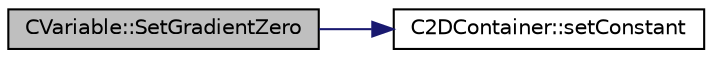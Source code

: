 digraph "CVariable::SetGradientZero"
{
  edge [fontname="Helvetica",fontsize="10",labelfontname="Helvetica",labelfontsize="10"];
  node [fontname="Helvetica",fontsize="10",shape=record];
  rankdir="LR";
  Node5088 [label="CVariable::SetGradientZero",height=0.2,width=0.4,color="black", fillcolor="grey75", style="filled", fontcolor="black"];
  Node5088 -> Node5089 [color="midnightblue",fontsize="10",style="solid",fontname="Helvetica"];
  Node5089 [label="C2DContainer::setConstant",height=0.2,width=0.4,color="black", fillcolor="white", style="filled",URL="$class_c2_d_container.html#ab9f8a545ab85abdd3291f0f65b4f411b",tooltip="Set value of all entries to \"value\". "];
}

